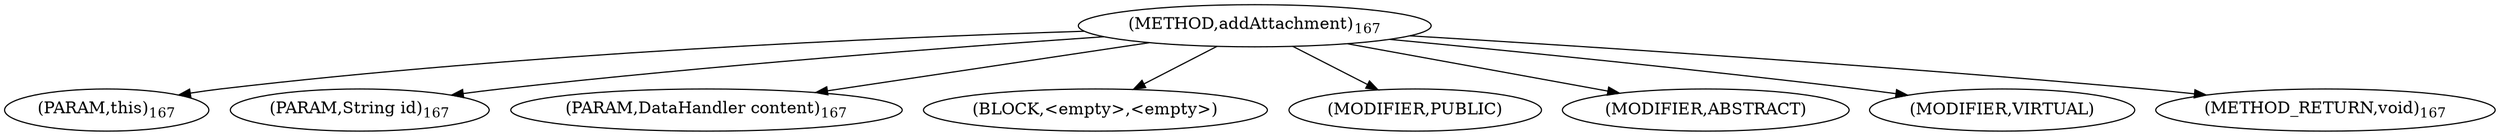 digraph "addAttachment" {  
"168" [label = <(METHOD,addAttachment)<SUB>167</SUB>> ]
"169" [label = <(PARAM,this)<SUB>167</SUB>> ]
"170" [label = <(PARAM,String id)<SUB>167</SUB>> ]
"171" [label = <(PARAM,DataHandler content)<SUB>167</SUB>> ]
"172" [label = <(BLOCK,&lt;empty&gt;,&lt;empty&gt;)> ]
"173" [label = <(MODIFIER,PUBLIC)> ]
"174" [label = <(MODIFIER,ABSTRACT)> ]
"175" [label = <(MODIFIER,VIRTUAL)> ]
"176" [label = <(METHOD_RETURN,void)<SUB>167</SUB>> ]
  "168" -> "169" 
  "168" -> "170" 
  "168" -> "171" 
  "168" -> "172" 
  "168" -> "173" 
  "168" -> "174" 
  "168" -> "175" 
  "168" -> "176" 
}
